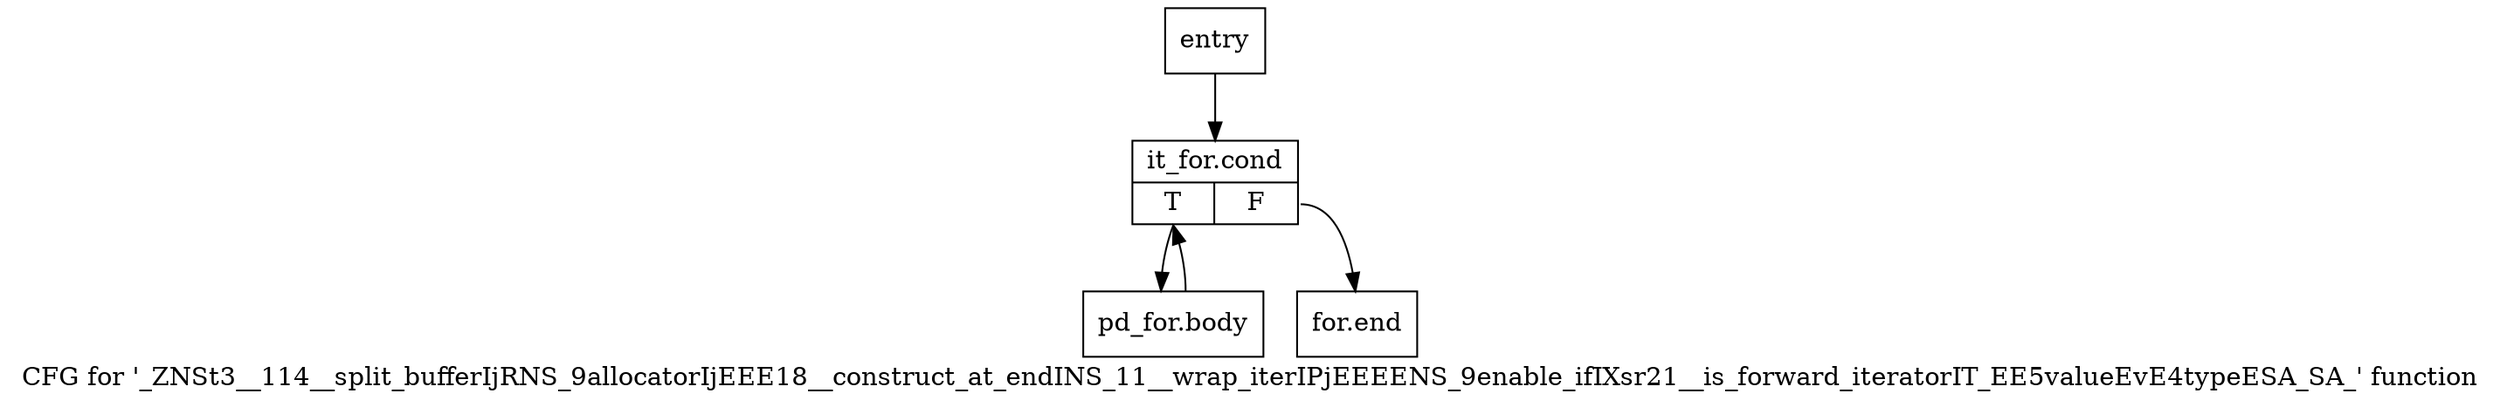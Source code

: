 digraph "CFG for '_ZNSt3__114__split_bufferIjRNS_9allocatorIjEEE18__construct_at_endINS_11__wrap_iterIPjEEEENS_9enable_ifIXsr21__is_forward_iteratorIT_EE5valueEvE4typeESA_SA_' function" {
	label="CFG for '_ZNSt3__114__split_bufferIjRNS_9allocatorIjEEE18__construct_at_endINS_11__wrap_iterIPjEEEENS_9enable_ifIXsr21__is_forward_iteratorIT_EE5valueEvE4typeESA_SA_' function";

	Node0x64ea8f0 [shape=record,label="{entry}"];
	Node0x64ea8f0 -> Node0x64ea940;
	Node0x64ea940 [shape=record,label="{it_for.cond|{<s0>T|<s1>F}}"];
	Node0x64ea940:s0 -> Node0x64ea990;
	Node0x64ea940:s1 -> Node0x64ea9e0;
	Node0x64ea990 [shape=record,label="{pd_for.body}"];
	Node0x64ea990 -> Node0x64ea940;
	Node0x64ea9e0 [shape=record,label="{for.end}"];
}
